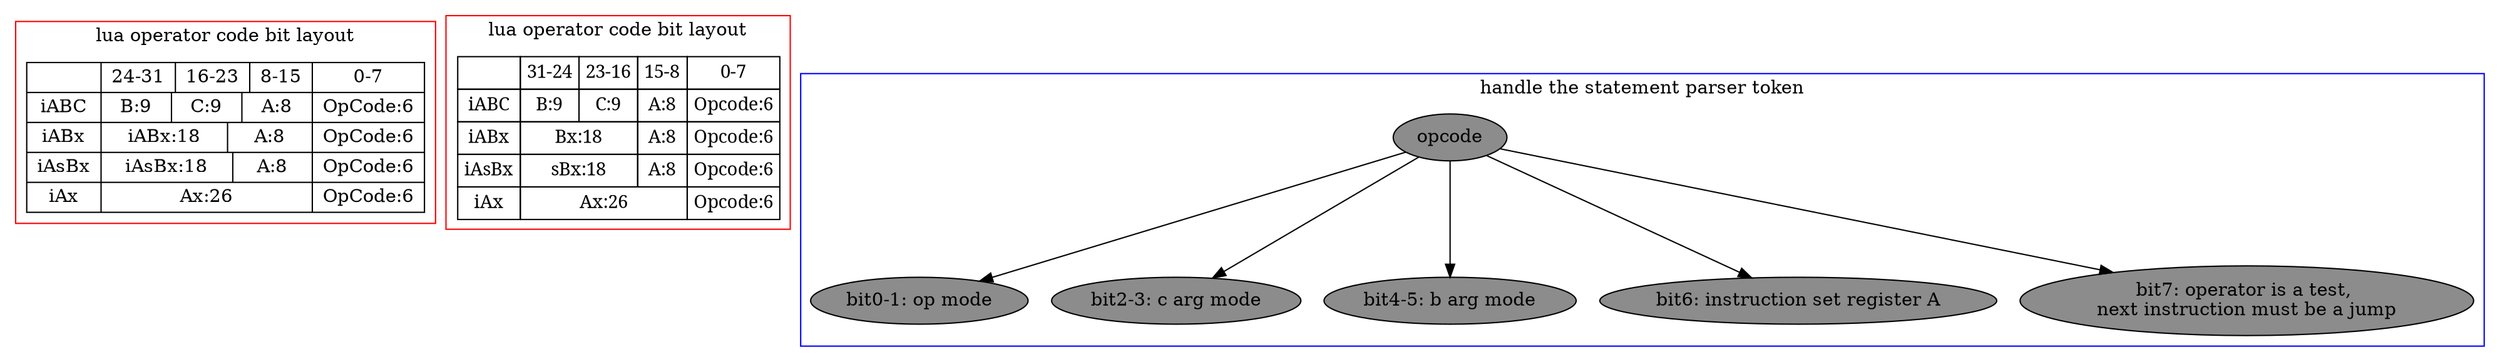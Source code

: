 digraph graph_settings {

	subgraph cluster_sub0 {
		label = "lua operator code bit layout"
		labelloc = "t"
		color = "red"
		//node [ style = "filled", color = "gray" ]

		node [ shape=record ]
		struct1 [ shape=record, label=" { | iABC | iABx | iAsBx | iAx } |
			{ {24-31 | 16-23 | 8-15 } | {B:9 | C:9 | A:8} | {iABx:18 | A:8} | {iAsBx:18 | A:8} | {Ax:26}  } |
			{ 0-7 | OpCode:6 | OpCode:6 | OpCode:6 | OpCode:6  }" ]
	}
	subgraph cluster_sub1 {
		label = "lua operator code bit layout"
		labelloc = "t"
		color = "red"
		//node [ style = "filled", color = "gray55" ]

		oplayout [ shape = none, margin = 0, fontname = "SimSun" , label = <
			<table border="0" cellborder="1" cellspacing="0" cellpadding="4">
				<tr><td></td><td>31-24</td><td>23-16</td><td>15-8</td><td>0-7</td></tr>
				<tr><td>iABC</td><td>B:9</td><td>C:9</td><td>A:8</td><td>Opcode:6</td></tr>
				<tr><td>iABx</td><td colspan="2">Bx:18</td><td>A:8</td><td>Opcode:6</td></tr>
				<tr><td>iAsBx</td><td colspan="2">sBx:18</td><td>A:8</td><td>Opcode:6</td></tr>
				<tr><td>iAx</td><td colspan="3">Ax:26</td><td>Opcode:6</td></tr>
			</table>
		>];			
	}
	subgraph cluster_sub2 {
		label = "handle the statement parser token"
		labelloc = "t"
		color = "blue"
		node [ style = "filled", color = "black", fillcolor = "gray55" ]

		opcode -> {
			mode,
			c, 
			b,
			a,
			test		
		} 
		mode [ label = "bit0-1: op mode" ]
		c [ label = "bit2-3: c arg mode" ]
		b [ label = "bit4-5: b arg mode" ]
		a [ label = "bit6: instruction set register A" ]
		test [ label = "bit7: operator is a test, \nnext instruction must be a jump" ]
	}

	
}